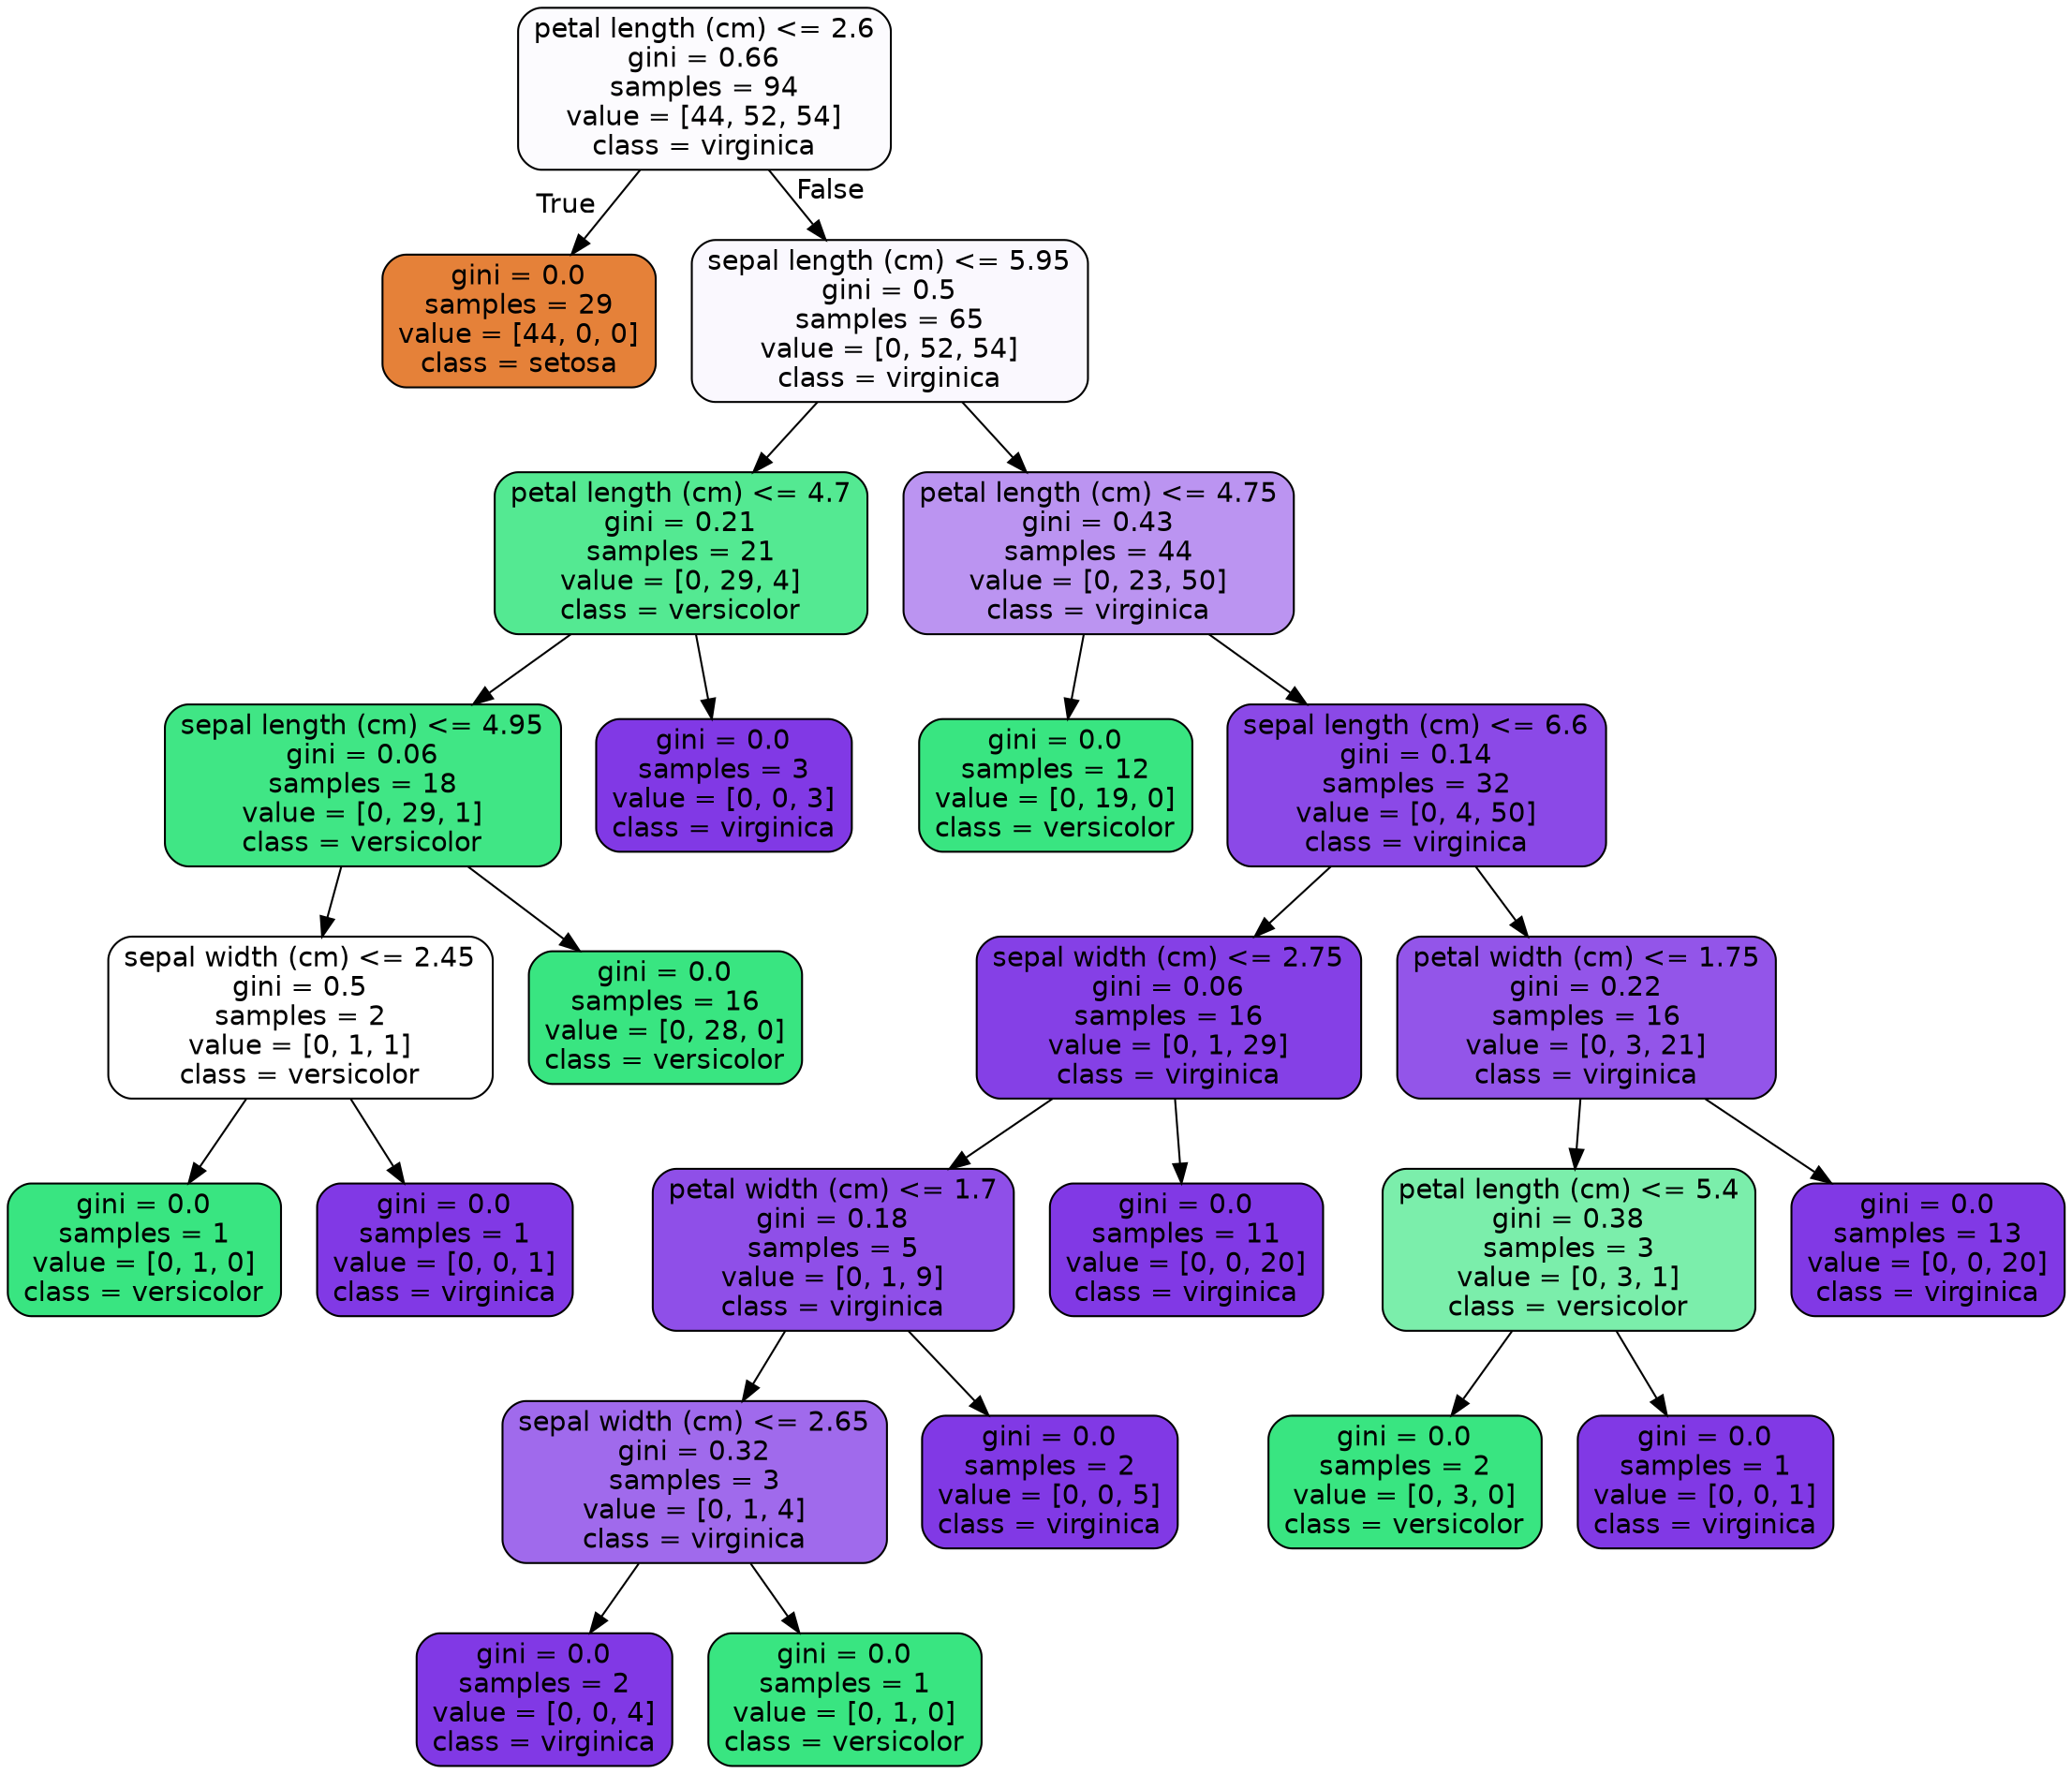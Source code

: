 digraph Tree {
node [shape=box, style="filled, rounded", color="black", fontname=helvetica] ;
edge [fontname=helvetica] ;
0 [label="petal length (cm) <= 2.6\ngini = 0.66\nsamples = 94\nvalue = [44, 52, 54]\nclass = virginica", fillcolor="#fcfbfe"] ;
1 [label="gini = 0.0\nsamples = 29\nvalue = [44, 0, 0]\nclass = setosa", fillcolor="#e58139"] ;
0 -> 1 [labeldistance=2.5, labelangle=45, headlabel="True"] ;
2 [label="sepal length (cm) <= 5.95\ngini = 0.5\nsamples = 65\nvalue = [0, 52, 54]\nclass = virginica", fillcolor="#faf8fe"] ;
0 -> 2 [labeldistance=2.5, labelangle=-45, headlabel="False"] ;
3 [label="petal length (cm) <= 4.7\ngini = 0.21\nsamples = 21\nvalue = [0, 29, 4]\nclass = versicolor", fillcolor="#54e992"] ;
2 -> 3 ;
4 [label="sepal length (cm) <= 4.95\ngini = 0.06\nsamples = 18\nvalue = [0, 29, 1]\nclass = versicolor", fillcolor="#40e685"] ;
3 -> 4 ;
5 [label="sepal width (cm) <= 2.45\ngini = 0.5\nsamples = 2\nvalue = [0, 1, 1]\nclass = versicolor", fillcolor="#ffffff"] ;
4 -> 5 ;
6 [label="gini = 0.0\nsamples = 1\nvalue = [0, 1, 0]\nclass = versicolor", fillcolor="#39e581"] ;
5 -> 6 ;
7 [label="gini = 0.0\nsamples = 1\nvalue = [0, 0, 1]\nclass = virginica", fillcolor="#8139e5"] ;
5 -> 7 ;
8 [label="gini = 0.0\nsamples = 16\nvalue = [0, 28, 0]\nclass = versicolor", fillcolor="#39e581"] ;
4 -> 8 ;
9 [label="gini = 0.0\nsamples = 3\nvalue = [0, 0, 3]\nclass = virginica", fillcolor="#8139e5"] ;
3 -> 9 ;
10 [label="petal length (cm) <= 4.75\ngini = 0.43\nsamples = 44\nvalue = [0, 23, 50]\nclass = virginica", fillcolor="#bb94f1"] ;
2 -> 10 ;
11 [label="gini = 0.0\nsamples = 12\nvalue = [0, 19, 0]\nclass = versicolor", fillcolor="#39e581"] ;
10 -> 11 ;
12 [label="sepal length (cm) <= 6.6\ngini = 0.14\nsamples = 32\nvalue = [0, 4, 50]\nclass = virginica", fillcolor="#8b49e7"] ;
10 -> 12 ;
13 [label="sepal width (cm) <= 2.75\ngini = 0.06\nsamples = 16\nvalue = [0, 1, 29]\nclass = virginica", fillcolor="#8540e6"] ;
12 -> 13 ;
14 [label="petal width (cm) <= 1.7\ngini = 0.18\nsamples = 5\nvalue = [0, 1, 9]\nclass = virginica", fillcolor="#8f4fe8"] ;
13 -> 14 ;
15 [label="sepal width (cm) <= 2.65\ngini = 0.32\nsamples = 3\nvalue = [0, 1, 4]\nclass = virginica", fillcolor="#a06aec"] ;
14 -> 15 ;
16 [label="gini = 0.0\nsamples = 2\nvalue = [0, 0, 4]\nclass = virginica", fillcolor="#8139e5"] ;
15 -> 16 ;
17 [label="gini = 0.0\nsamples = 1\nvalue = [0, 1, 0]\nclass = versicolor", fillcolor="#39e581"] ;
15 -> 17 ;
18 [label="gini = 0.0\nsamples = 2\nvalue = [0, 0, 5]\nclass = virginica", fillcolor="#8139e5"] ;
14 -> 18 ;
19 [label="gini = 0.0\nsamples = 11\nvalue = [0, 0, 20]\nclass = virginica", fillcolor="#8139e5"] ;
13 -> 19 ;
20 [label="petal width (cm) <= 1.75\ngini = 0.22\nsamples = 16\nvalue = [0, 3, 21]\nclass = virginica", fillcolor="#9355e9"] ;
12 -> 20 ;
21 [label="petal length (cm) <= 5.4\ngini = 0.38\nsamples = 3\nvalue = [0, 3, 1]\nclass = versicolor", fillcolor="#7beeab"] ;
20 -> 21 ;
22 [label="gini = 0.0\nsamples = 2\nvalue = [0, 3, 0]\nclass = versicolor", fillcolor="#39e581"] ;
21 -> 22 ;
23 [label="gini = 0.0\nsamples = 1\nvalue = [0, 0, 1]\nclass = virginica", fillcolor="#8139e5"] ;
21 -> 23 ;
24 [label="gini = 0.0\nsamples = 13\nvalue = [0, 0, 20]\nclass = virginica", fillcolor="#8139e5"] ;
20 -> 24 ;
}
